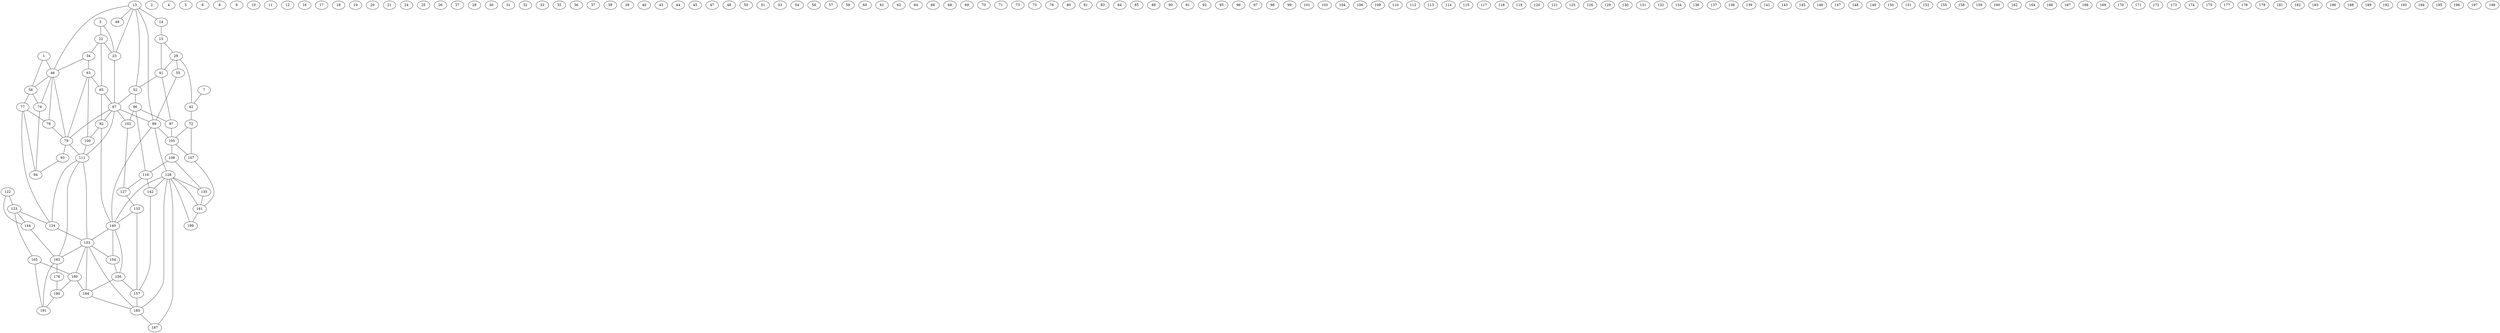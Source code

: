graph london_graph {
1;
2;
3;
4;
5;
6;
7;
8;
9;
10;
11;
12;
13;
14;
15;
16;
17;
18;
19;
20;
21;
22;
23;
24;
25;
26;
27;
28;
29;
30;
31;
32;
33;
34;
35;
36;
37;
38;
39;
40;
41;
42;
43;
44;
45;
46;
47;
48;
49;
50;
51;
52;
53;
54;
55;
56;
57;
58;
59;
60;
61;
62;
63;
64;
65;
66;
67;
68;
69;
70;
71;
72;
73;
74;
75;
76;
77;
78;
79;
80;
81;
82;
83;
84;
85;
86;
87;
88;
89;
90;
91;
92;
93;
94;
95;
96;
97;
98;
99;
100;
101;
102;
103;
104;
105;
106;
107;
108;
109;
110;
111;
112;
113;
114;
115;
116;
117;
118;
119;
120;
121;
122;
123;
124;
125;
126;
127;
128;
129;
130;
131;
132;
133;
134;
135;
136;
137;
138;
139;
140;
141;
142;
143;
144;
145;
146;
147;
148;
149;
150;
151;
152;
153;
154;
155;
156;
157;
158;
159;
160;
161;
162;
163;
164;
165;
166;
167;
168;
169;
170;
171;
172;
173;
174;
175;
176;
177;
178;
179;
180;
181;
182;
183;
184;
185;
186;
187;
188;
189;
190;
191;
192;
193;
194;
195;
196;
197;
198;
199;
1 -- 46;
13 -- 46;
13 -- 49;
13 -- 89;
46 -- 74;
46 -- 79;
67 -- 79;
67 -- 89;
67 -- 111;
79 -- 93;
79 -- 111;
89 -- 128;
89 -- 140;
111 -- 153;
111 -- 163;
128 -- 140;
128 -- 185;
140 -- 153;
153 -- 163;
153 -- 185;
1 -- 58;
3 -- 22;
3 -- 23;
7 -- 42;
13 -- 14;
13 -- 23;
13 -- 52;
14 -- 15;
15 -- 29;
15 -- 41;
22 -- 23;
22 -- 34;
22 -- 65;
23 -- 67;
29 -- 41;
29 -- 42;
29 -- 55;
34 -- 46;
34 -- 63;
41 -- 52;
41 -- 87;
42 -- 72;
46 -- 58;
46 -- 78;
52 -- 67;
52 -- 86;
55 -- 89;
58 -- 74;
58 -- 77;
63 -- 65;
63 -- 79;
63 -- 100;
65 -- 67;
65 -- 82;
67 -- 82;
67 -- 102;
72 -- 105;
72 -- 107;
74 -- 94;
77 -- 78;
77 -- 94;
77 -- 124;
78 -- 79;
82 -- 100;
82 -- 140;
86 -- 87;
86 -- 102;
86 -- 116;
87 -- 105;
89 -- 105;
93 -- 94;
100 -- 111;
102 -- 127;
105 -- 107;
105 -- 108;
107 -- 161;
108 -- 116;
108 -- 135;
111 -- 124;
116 -- 127;
116 -- 142;
122 -- 123;
122 -- 144;
123 -- 124;
123 -- 144;
123 -- 165;
124 -- 153;
127 -- 133;
128 -- 135;
128 -- 142;
128 -- 161;
128 -- 187;
128 -- 199;
133 -- 140;
133 -- 157;
135 -- 161;
140 -- 154;
140 -- 156;
142 -- 157;
144 -- 163;
153 -- 154;
153 -- 180;
153 -- 184;
154 -- 156;
156 -- 157;
156 -- 184;
157 -- 185;
161 -- 199;
163 -- 176;
163 -- 191;
165 -- 180;
165 -- 191;
176 -- 190;
180 -- 184;
180 -- 190;
184 -- 185;
185 -- 187;
190 -- 191;
}
